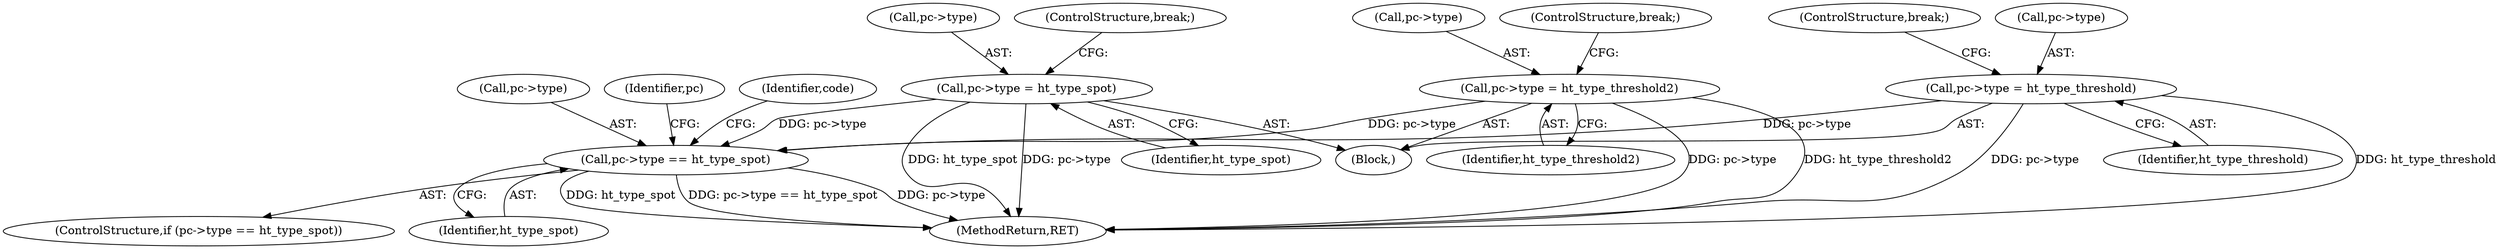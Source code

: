 digraph "0_ghostscript_f5c7555c30393e64ec1f5ab0dfae5b55b3b3fc78@pointer" {
"1000745" [label="(Call,pc->type == ht_type_spot)"];
"1000562" [label="(Call,pc->type = ht_type_spot)"];
"1000609" [label="(Call,pc->type = ht_type_threshold2)"];
"1000585" [label="(Call,pc->type = ht_type_threshold)"];
"1000745" [label="(Call,pc->type == ht_type_spot)"];
"1000746" [label="(Call,pc->type)"];
"1000609" [label="(Call,pc->type = ht_type_threshold2)"];
"1000590" [label="(ControlStructure,break;)"];
"1000744" [label="(ControlStructure,if (pc->type == ht_type_spot))"];
"1000771" [label="(Identifier,pc)"];
"1000749" [label="(Identifier,ht_type_spot)"];
"1000562" [label="(Call,pc->type = ht_type_spot)"];
"1001024" [label="(MethodReturn,RET)"];
"1000585" [label="(Call,pc->type = ht_type_threshold)"];
"1000523" [label="(Block,)"];
"1000563" [label="(Call,pc->type)"];
"1000566" [label="(Identifier,ht_type_spot)"];
"1000567" [label="(ControlStructure,break;)"];
"1000613" [label="(Identifier,ht_type_threshold2)"];
"1000610" [label="(Call,pc->type)"];
"1000589" [label="(Identifier,ht_type_threshold)"];
"1000586" [label="(Call,pc->type)"];
"1000752" [label="(Identifier,code)"];
"1000614" [label="(ControlStructure,break;)"];
"1000745" -> "1000744"  [label="AST: "];
"1000745" -> "1000749"  [label="CFG: "];
"1000746" -> "1000745"  [label="AST: "];
"1000749" -> "1000745"  [label="AST: "];
"1000752" -> "1000745"  [label="CFG: "];
"1000771" -> "1000745"  [label="CFG: "];
"1000745" -> "1001024"  [label="DDG: pc->type == ht_type_spot"];
"1000745" -> "1001024"  [label="DDG: pc->type"];
"1000745" -> "1001024"  [label="DDG: ht_type_spot"];
"1000562" -> "1000745"  [label="DDG: pc->type"];
"1000609" -> "1000745"  [label="DDG: pc->type"];
"1000585" -> "1000745"  [label="DDG: pc->type"];
"1000562" -> "1000523"  [label="AST: "];
"1000562" -> "1000566"  [label="CFG: "];
"1000563" -> "1000562"  [label="AST: "];
"1000566" -> "1000562"  [label="AST: "];
"1000567" -> "1000562"  [label="CFG: "];
"1000562" -> "1001024"  [label="DDG: pc->type"];
"1000562" -> "1001024"  [label="DDG: ht_type_spot"];
"1000609" -> "1000523"  [label="AST: "];
"1000609" -> "1000613"  [label="CFG: "];
"1000610" -> "1000609"  [label="AST: "];
"1000613" -> "1000609"  [label="AST: "];
"1000614" -> "1000609"  [label="CFG: "];
"1000609" -> "1001024"  [label="DDG: ht_type_threshold2"];
"1000609" -> "1001024"  [label="DDG: pc->type"];
"1000585" -> "1000523"  [label="AST: "];
"1000585" -> "1000589"  [label="CFG: "];
"1000586" -> "1000585"  [label="AST: "];
"1000589" -> "1000585"  [label="AST: "];
"1000590" -> "1000585"  [label="CFG: "];
"1000585" -> "1001024"  [label="DDG: ht_type_threshold"];
"1000585" -> "1001024"  [label="DDG: pc->type"];
}
